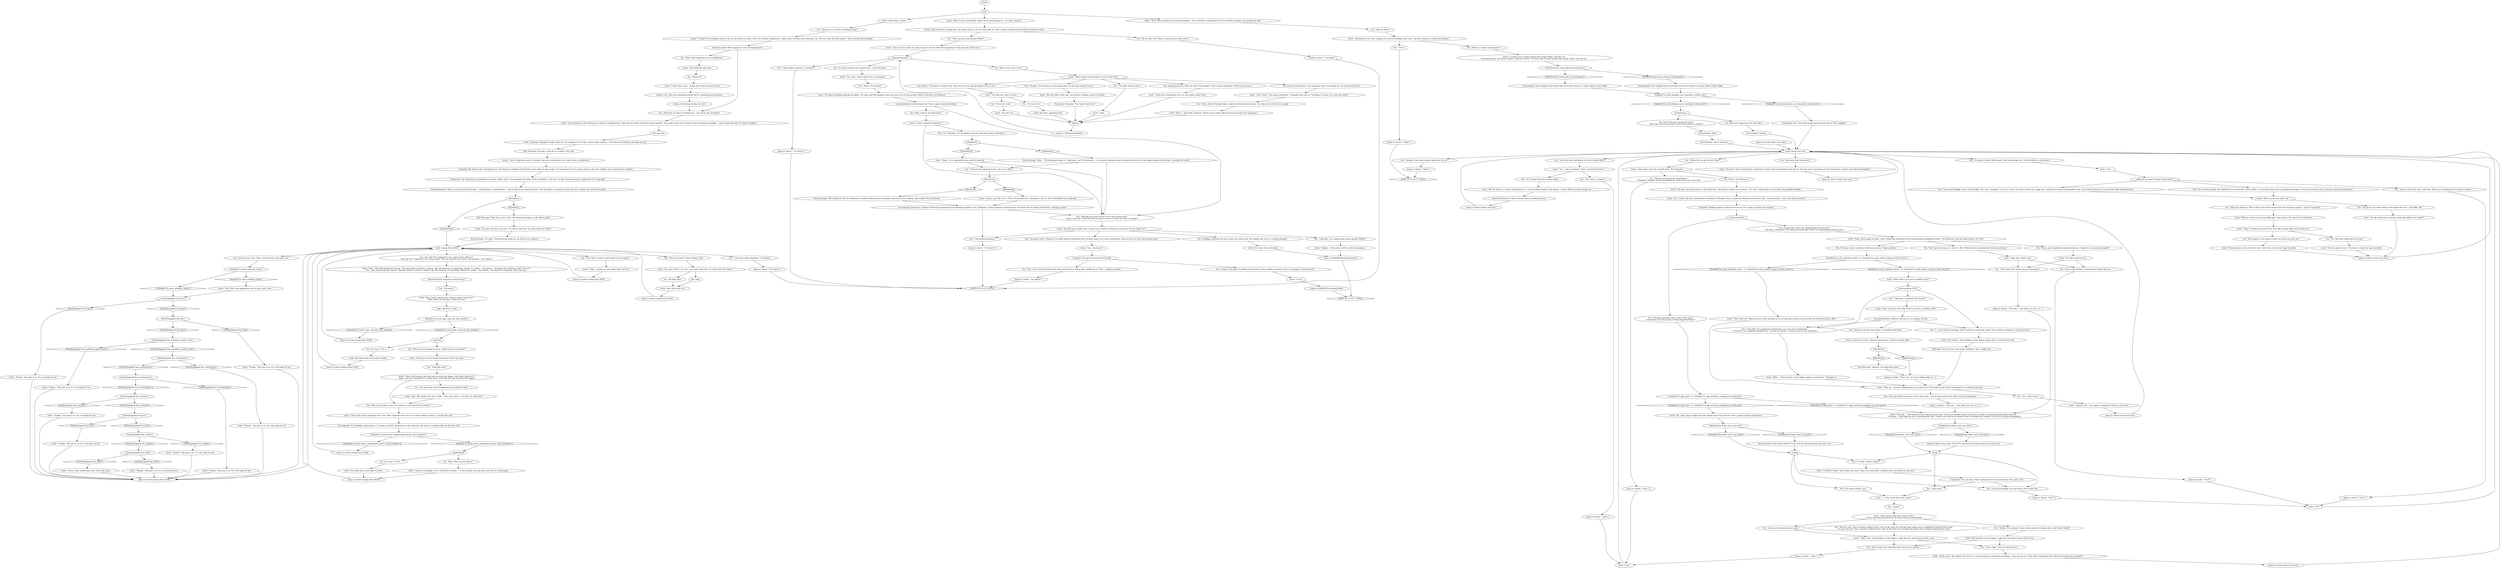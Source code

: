 # ICE / ACELE ON ICE
# this is where the "recording device", "what are you doing here on the ice?" and "questioning" branches are located.
# ==================================================
digraph G {
	  0 [label="START"];
	  1 [label="input"];
	  2 [label="CheckEquipped(\"hat_t500\")"];
	  3 [label="CheckEquipped(\"hat_t500\")", shape=diamond];
	  4 [label="!(CheckEquipped(\"hat_t500\"))", shape=diamond];
	  5 [label="You: \"And the wires?\""];
	  6 [label="Acele Contact mic hub."];
	  7 [label="You: \"Oh no, you completely misunderstood me. I might be a homo-sexual myself.\""];
	  8 [label="Acele: \"I don't really know what I'm doing. They use synthesizers, too. I don't have a synthesizer.\""];
	  9 [label="Jump to: [Acele coming down HUB]"];
	  10 [label="You: \"So, what trouble you've gotten into -- with the police.\""];
	  11 [label="You: \"I *know* what Jamrock is but... let's say I didn't.\""];
	  12 [label="Acele: \"*Rich* people. Rich people are east of the river.\""];
	  13 [label="Acele: \"Oh, they are. And I'm scum.\""];
	  14 [label="Acele: \"C'mon, man. We're in it. This is North Jamrock -- Martinaise. Sort of. The technicalities are confusing.\""];
	  15 [label="Jump to: [Acele: \"\"Okay.\"\"]"];
	  16 [label="Jump to: [Acele: \"\"Oh yeah...\" She looks you over, as...\"]"];
	  17 [label="Acele: \"Um...\""];
	  18 [label="Acele: \"The mic? I don't exactly know. Somehow it doesn't pick up vibrations from the air. The box said it only picks up *structure-borne sound*. If you like technobabble.\""];
	  19 [label="Jump to: [Acele: \"\"Yes?\"\"]"];
	  20 [label="Acele: She breathes on her fingers. Looks like she doesn't know what to say."];
	  21 [label="You: \"Yes, you heard right. You should try to be more like Contact Mike: a successful athlete and an *inspirational figure* who has overcome social, physical, and mental obstacles.\""];
	  22 [label="You: \"This isn't about me. This is about your lack of respect for one of boxing's greats -- and for *yourself*.\""];
	  23 [label="You: \"Stuff like what?\""];
	  24 [label="Jump to: [Acele: \"\"Go ahead.\"\"]"];
	  25 [label="You: (Sneer.) \"I bet they're *really* rich. They must be very special people to be so rich...\""];
	  26 [label="Kim Kitsuragi: \"Khm...\" The lieutenant steps in. \"Faubourg -- not *In Faubourg* -- is a massive banlieue south of Jamrock Quarter. It is the largest ghetto in Revachol -- possibly the world.\""];
	  27 [label="Acele: She nods, very cautiously."];
	  28 [label="CheckEquipped(\"hat_amphibian_sports_visor\")"];
	  29 [label="CheckEquipped(\"hat_amphibian_sports_visor\")", shape=diamond];
	  30 [label="!(CheckEquipped(\"hat_amphibian_sports_visor\"))", shape=diamond];
	  31 [label="Acele: \"Thanks.\" She puts it on. It's a bit large for her."];
	  32 [label="Acele: \"Thanks.\" She puts it on. It's a bit large for her."];
	  33 [label="You: \"Now about that *Arno* guy you mentioned.\""];
	  34 [label="You: \"Yes, contact mics.\""];
	  35 [label="You: \"How does that thing work?\""];
	  36 [label="Acele: \"What *don't* you have a problem with?\""];
	  37 [label="Acele: \"What is it with you and this Mike guy?\" She pauses. The question is rhetorical."];
	  38 [label="You: \"On second thought, screw Contact Mike. He's not a champion -- you are! Look at you here in front of a saggy tent, picking your nose to drug-addict music. The world of sports is in awe of your faith and dedication.\""];
	  39 [label="Acele: \"Yup.\" She squints her eyes a little. \"They were pretty... I'm sorry we sold those.\""];
	  40 [label="Variable[\"ice.acele_knew_amphetamine_gives_cold_resistance\"]"];
	  41 [label="Variable[\"ice.acele_knew_amphetamine_gives_cold_resistance\"]", shape=diamond];
	  42 [label="!(Variable[\"ice.acele_knew_amphetamine_gives_cold_resistance\"])", shape=diamond];
	  43 [label="Acele: \"Hmm...\" She looks eastward. \"Maybe you're right. Most of them do speak three languages.\""];
	  44 [label="Jump to: [Acele coming down HUB]"];
	  45 [label="You: \"Tell me more about the microphone.\"\n\"Probably a hangout for junior delinquents. Back to the mic, if you will.\""];
	  46 [label="Encyclopedia: It's probably amphetamine -- It makes you *feel* impervious to the elements, but doesn't actually make you any less cold."];
	  47 [label="IsKimHere()"];
	  48 [label="IsKimHere()", shape=diamond];
	  49 [label="!(IsKimHere())", shape=diamond];
	  50 [label="Acele: \"My dad was a drunk. Plus, I guess I just wanted to drink too, you know? Get my *party on*.\""];
	  51 [label="You: \"I had another question.\""];
	  52 [label="You: \"You're not scum.\""];
	  53 [label="Acele: \"Is this a rhetorical question?\""];
	  54 [label="Acele: \"The usual. I had a shitty run as a teenager.\""];
	  55 [label="Physical Instrument: That's not fair. And an understatement."];
	  56 [label="Rhetoric: An entire *litany* spews forth!"];
	  57 [label="Conceptualization: Women's fencing. It's an elegant activity."];
	  58 [label="Acele: \"Good for you then. Women's fencing *is* a pretty graceful sight.\""];
	  59 [label="Jump to: [Acele: \"\"Now, uh... we were talking about m...\"]"];
	  60 [label="Acele: \"Sorry, I don't really want that.\" She looks away."];
	  61 [label="Jump to: [Acele: \"\"Yes?\"\"]"];
	  62 [label="You: \"Sorry, I don't know why I said that. There was something else I wanted to know...\""];
	  63 [label="Acele problem HUB"];
	  64 [label="Acele: \"Oh! Well, good for you.\""];
	  65 [label="You: \"Neither do I actually. I have no idea what I'm talking about. Get down? Grind?\""];
	  66 [label="You: \"Wait, what happened to the headphones?\""];
	  67 [label="Acele: \"My boyfriend sold them.\""];
	  68 [label="You: \"Why? Why can you take it?\""];
	  69 [label="Logic: And why is that?"];
	  70 [label="You: \"What's *the usual*?\""];
	  71 [label="IsKimHere()"];
	  72 [label="IsKimHere()", shape=diamond];
	  73 [label="!(IsKimHere())", shape=diamond];
	  74 [label="CheckEquipped(\"hat_revolutionary\")"];
	  75 [label="CheckEquipped(\"hat_revolutionary\")", shape=diamond];
	  76 [label="!(CheckEquipped(\"hat_revolutionary\"))", shape=diamond];
	  77 [label="Encyclopedia: Your mangled brain would like you to know there is a boxer called Contact Mike."];
	  78 [label="You: \"Yes, but before we return to the contact mic -- tell me more about this *Arno* guy you mentioned.\""];
	  79 [label="Acele: \"Mhm...\" She breathes on her fingers again to warm them. \"Thought so.\""];
	  80 [label="Acele: \"That's real cool. Hope you don't mind missing out on all that great homo-sexual content the world has got to offer.\""];
	  81 [label="You: \"I grind.\""];
	  82 [label="You: Just nod."];
	  83 [label="You: \"Now *this* is where a hat would come in handy.\""];
	  84 [label="Acele: \"No man, fuck that, I'm cool... I'm sorry I said that. I'm sorry about the *fuck*.\""];
	  85 [label="logicitup"];
	  86 [label="You: Sigh."];
	  87 [label="Acele: \"Aren't they?\" She seems perplexed. \"I thought they were as *Vacholiere* as any of us, just way richer.\""];
	  88 [label="You: \"I had another question.\" (Conclude.)"];
	  89 [label="Acele: \"Alright...\" She smiles a little, without meaning to."];
	  90 [label="You: \"Oh, okay. Good to know.\""];
	  91 [label="CheckEquipped(\"hat_camionneur\")"];
	  92 [label="CheckEquipped(\"hat_camionneur\")", shape=diamond];
	  93 [label="!(CheckEquipped(\"hat_camionneur\"))", shape=diamond];
	  94 [label="Acele: \"Thanks.\" She puts it on. It's a bit large for her."];
	  95 [label="Acele: \"Thanks.\" She puts it on. It's a bit large for her."];
	  96 [label="You: \"What's a 'contact microphone'?\""];
	  97 [label="Acele: \"Actually just one wire, I picked on it till the braiding came loose. The wire leads to a contact microphone.\""];
	  98 [label="encythepency"];
	  99 [label="You: \"No, I mean the boxer Contact Mike.\""];
	  100 [label="Acele: \"Yes?\""];
	  101 [label="Acele: \"Okay then. That's cool.\""];
	  102 [label="You: \"Nor do I, but I have concrete evidence that I rock. In the form of a wrecked tape player and a completely trashed hostel room.\"\n\"I'm not sure, but I have concrete evidence that I rock. In the form of a wrecked tape player and a totally trashed hostel room.\""];
	  103 [label="You: \"I'd say I'm just about normal. Now about that mic -- Not Mike. Mic.\""];
	  104 [label="You: \"And what are these recordings for -- the cracks, the footsteps?\""];
	  105 [label="You: \"Why are you freezing out here, while the boys are inside?\""];
	  106 [label="Empathy: The girl is truly proud of herself."];
	  107 [label="You: \"Lying to the police is nothing to be proud of. Now, another question, if you can manage to tell the truth.\""];
	  108 [label="Jump to: [Acele: \"\"Go ahead.\"\"]"];
	  109 [label="Reaction Speed: What happened to the old headphones?"];
	  110 [label="Acele: \"Uh...\" She's confused. \"Yeah, I record stuff with it.\""];
	  111 [label="Acele: \"I... don't know what that means.\""];
	  112 [label="You: \"Never mind all that. I had questions about that mic...\""];
	  113 [label="Acele: \"Yeah, I got that, but what *don't* you have a problem with?\""];
	  114 [label="Empathy: She looks at the recording device, the thing she thought would fill her hours with joy and escape. It's turning out to be an empty fantasy. She feels childish, very useless all of a sudden."];
	  115 [label="You: \"Why not just leave some of it outside so you don't have to freeze?\""];
	  116 [label="Variable[\"ice.acele_authority_done\"]"];
	  117 [label="Variable[\"ice.acele_authority_done\"]", shape=diamond];
	  118 [label="!(Variable[\"ice.acele_authority_done\"])", shape=diamond];
	  119 [label="Jump to: [Acele coming down HUB]"];
	  120 [label="Acele: \"No, man. Fuck it, I'm cool... I'm sorry I said that. I'm sorry about the *fuck*.\""];
	  121 [label="Jump to: [Acele coming down HUB]"];
	  122 [label="Jump to: [Acele Contact mic hub.]"];
	  123 [label="Acele: \"Now, uh... we were talking about my contact mic?\" She picks up the device and inspects it, avoiding your eyes."];
	  124 [label="Acele: \"Ah! No. This is a *contact microphone*, it's for recording *inside* solid objects. Contact Mike just beats people up.\""];
	  125 [label="Encyclopedia: You're welcome."];
	  126 [label="You: \"Sounds like a place for congregating homo-sexuals.\"\n\"Oh yeah, I remember. The Paliseum sounds like a place for congregating homo-sexuals.\""];
	  127 [label="You: \"Sounds interesting. Who is this *Arno* guy?\"\n\"Interesting. This the guy your friend Egg Head likes?\""];
	  128 [label="You: \"Self respect is not meant to float any boats but your own.\""];
	  129 [label="Acele: \"Okay, if it floats your boat I'll be more like Contact Mike and less like me.\""];
	  130 [label="Acele: \"You do understand it all just sounds like Mike to me, right?\""];
	  131 [label="Drama: A lie. They were probably pawned off for something ssssuspicious."];
	  132 [label="Acele: \"The musicians in The Paliseum use them for making music. They loop the stuff, cutting the tapes together. They make music out of cracks in the ice and keys jangling... crazy sounds like that. It's hard to explain.\""];
	  133 [label="You: \"You mean like those headphones your boyfriend sold.\""];
	  134 [label="Acele: \"That.\" She nods toward the church. \"The boys think it could be a *place*, like The Paliseum or something. Stupid. It's really...\" she pauses, \"not gonna be a Paliseum, that's for sure.\"\n\"Yes.\" She nods toward the church. \"The boys think it could be a *place*, like The Paliseum or something. Stupid. It's really...\" she pauses, \"not gonna be a Paliseum, that's for sure.\""];
	  135 [label="Acele: \"Yeah, Andre and the guys. They're inside. In the tent.\"\n\"Yeah, Andre and the guys. Inside the tent.\""];
	  136 [label="Acele: \"Well, it's just questioning, right? You're questioning me -- it's what cops do.\""];
	  137 [label="You: \"I get that. I'm a major party animal myself. MAJOR.\""];
	  138 [label="Acele: \"Oh, but I am.\""];
	  139 [label="Half Light: You don't have any fuckin' problems! Not a single one!"];
	  140 [label="Acele: \"Thanks.\" She puts it on. It's a bit large for her."];
	  141 [label="Encyclopedia: Your mangled brain would like you to know there is a boxer called Contact Mike."];
	  142 [label="Variable[\"ice.acele_dialogue_you_remember_contact_mic\"]"];
	  143 [label="Variable[\"ice.acele_dialogue_you_remember_contact_mic\"]", shape=diamond];
	  144 [label="!(Variable[\"ice.acele_dialogue_you_remember_contact_mic\"])", shape=diamond];
	  145 [label="Acele: \"Same place I got the recorder from. The Paliseum.\""];
	  146 [label="You: \"I get down.\""];
	  147 [label="You: \"You're right. Time has deserted me.\""];
	  148 [label="You: \"Fuck that! I'm completely problem free, you can't tell me otherwise.\"\n\"Fuck that! I'm completely problem free -- except for alcohol -- and you can't tell me otherwise.\""];
	  149 [label="Acele: \"Anyway, I thought I'd make some, too. It's supposed to be, like, a music place anyway...\" She rubs her shoulders and looks around."];
	  150 [label="You: \"I had some other questions.\" (Conclude.)"];
	  151 [label="Acele coming down HUB"];
	  152 [label="You: \"Want my jacket?\" (Start taking it off.)"];
	  153 [label="Drama: Fast and clean! A good one. Can't quite say it's a lie, but feels like one. She's better at lying than she'd like everyone to know."];
	  154 [label="You: \"Wait, what is *In Faubourg*?\""];
	  155 [label="Acele: \"Sucks, man.\" She squints her eyes for a second trying to remember something... then lets go of it. \"Was there something else? About the contact mic, perhaps?\""];
	  156 [label="You: \"Women's fencing. Great sport. No problem with that.\""];
	  157 [label="Acele: \"Contact mics,\" she repeats, turning the device in her hand."];
	  158 [label="Acele: \"A 'SKULL thing'?\" She shakes her head. \"Man, you sound like a hundred years old when you say that.\""];
	  159 [label="Acele: \"This?\" She breathes on her freezing fingers. \"It's a portable recording device. It's for field recording. Low quality, but still.\""];
	  160 [label="Acele: \"Recording, I guess.\""];
	  161 [label="Electrochemistry: She is on some kind of stimulant -- amphetamine or mephedrone -- and its effects are wearing off fast. She will begin to experience more and more valleys now. And fewer peaks."];
	  162 [label="Kim Kitsuragi: \"Take this, you're cold.\" The lieutenant begins to take off his jacket."];
	  163 [label="You: \"You said *it's* supposed to be a music place. What is?\"\n\"You said *it's* supposed to be a music place. Did you mean the one Andre's got planned -- the church?\""];
	  164 [label="You: \"The boys?\""];
	  165 [label="Variable[\"ice.acele_logic_said_ask_why_outside\"]"];
	  166 [label="Variable[\"ice.acele_logic_said_ask_why_outside\"]", shape=diamond];
	  167 [label="!(Variable[\"ice.acele_logic_said_ask_why_outside\"])", shape=diamond];
	  168 [label="Jump to: [Acele: \"\"Go ahead.\"\"]"];
	  169 [label="Jump to: [MAINHUB-acelequestions]"];
	  170 [label="You: \"Got it.\""];
	  171 [label="Empathy: Thinking about it really cheers her up. It's a long way from here, though."];
	  172 [label="CheckEquipped(\"hat_mullen\")"];
	  173 [label="CheckEquipped(\"hat_mullen\")", shape=diamond];
	  174 [label="!(CheckEquipped(\"hat_mullen\"))", shape=diamond];
	  175 [label="Jump to: [Acele Contact mic hub.]"];
	  176 [label="Reaction Speed: Hey, didn't Pissf****t and Fuck the World mention van Eyck, too?"];
	  177 [label="You: What am I supposed to do with this?"];
	  178 [label="Jump to: [Acele: \"\"Sure.\"\"]"];
	  179 [label="maincontacthub"];
	  180 [label="You: (Give her your hat.) \"Here. You need this more than I do.\""];
	  181 [label="You: \"Why did you need to move out at such tender age?\"\n(Turn to the girl.) \"And why did you have to move out when you were so young?\""];
	  182 [label="You: \"Drinking, partying and disco music are bad for you. You should take me as a warning example.\""];
	  183 [label="You: (Lean in and whisper.) \"Let me guess, these rich people are not from around here...\""];
	  184 [label="Acele: \"You know, drinking, getting into fights. The ugly stuff that happens when you move out of your parents' place at thirteen. In Faubourg.\""];
	  185 [label="You: \"You know what? I think you've really learned something from all those times you've been questioned. Some of your lies have been pretty good.\""];
	  186 [label="Acele: She nods, apprehensively."];
	  187 [label="thequestionishere"];
	  188 [label="Acele: \"You tell me.\" She breathes on her fingers again; they're red from the cold."];
	  189 [label="CheckEquipped(\"hat_bum\")"];
	  190 [label="CheckEquipped(\"hat_bum\")", shape=diamond];
	  191 [label="!(CheckEquipped(\"hat_bum\"))", shape=diamond];
	  192 [label="CheckEquipped(\"hat_rcm\")"];
	  193 [label="CheckEquipped(\"hat_rcm\")", shape=diamond];
	  194 [label="!(CheckEquipped(\"hat_rcm\"))", shape=diamond];
	  195 [label="Encyclopedia: Jamrock is a district of Revachol comprised of the following quarters: Pox, Villalobos, Central Jamrock, Grand-Couron, Old South and the Valley of the Dogs. Learning is great!"];
	  196 [label="Acele: \"Oh man, you haven't been to The Paliseum?\" She forgets herself for a moment. \"It's *the* coolest place in this whole drug-addled shithole.\""];
	  197 [label="Acele: \"Oh yeah...\" She looks you over, assessing your age. \"Guess you wouldn't know van Eyck. Or really be a Paliseum-going kind of person... \"\n\"Oh yeah...\" She looks you over, assessing your age. \"I guess even with your modern take on sexuality you wouldn't be in the van Eyck demographic.\""];
	  198 [label="You: \"Because I have a problem with homo-sexuals. Major problem.\""];
	  199 [label="You: \"Actually, I had some non-mic questions for you.\""];
	  200 [label="ampfcoldhub"];
	  201 [label="Acele: \"I got my recordings to do, I feel better outside...\" A wave breaks close-by and covers her in a cold spray."];
	  202 [label="Acele: \"Thanks.\" She puts it on. It's a bit large for her."];
	  203 [label="You: \"What's east of the river?\""];
	  204 [label="Perception (Hearing): \"You *keep* them rich.\""];
	  205 [label="Jump to: [Acele coming down HUB]"];
	  206 [label="Acele: \"Yeah...\""];
	  207 [label="Kim Kitsuragi: \"Agreed,\" the lieutenant notes."];
	  208 [label="noegg"];
	  209 [label="Composure: No, you don't. She's mistaken you for an old person! Say you're cool."];
	  210 [label="Acele: \"I *think* I'm recording cracks in the ice, but there's no way to tell. Not without headphones. I think I just recorded your footsteps, too. Not sure how that will sound...\" She scratches her forehead."];
	  211 [label="Acele: \"Yeah... maybe you were right about the hat.\""];
	  212 [label="You: \"All right then.\""];
	  213 [label="You: (Let it go.) \"Got it...\""];
	  214 [label="Jump to: [Acele: \"\"Go ahead.\"\"]"];
	  215 [label="You: \"I... can't think of anything. There's gotta be something, right? That would be normal for a human person.\""];
	  216 [label="yesegg"];
	  217 [label="Jump to: [Acele Contact mic hub.]"];
	  218 [label="Encyclopedia: No idea."];
	  219 [label="You: \"On second thought, let's go back to the contact mic.\""];
	  220 [label="You: \"It means I'm hip beyond my years.\""];
	  221 [label="Composure: The sharp drop in endorphins is almost visible. Like a warm blanket has fallen off her shoulders -- the wave of chill, the quivering jaw. Indications of a drug high."];
	  222 [label="fakehub"];
	  223 [label="Variable[\"ice.acele_authority_done\"]  or  Variable[\"ice.acele_ended_crying_in_front_of_her\"]"];
	  224 [label="Variable[\"ice.acele_authority_done\"]  or  Variable[\"ice.acele_ended_crying_in_front_of_her\"]", shape=diamond];
	  225 [label="!(Variable[\"ice.acele_authority_done\"]  or  Variable[\"ice.acele_ended_crying_in_front_of_her\"])", shape=diamond];
	  226 [label="Variable[\"ice.egg_eyck\"]  or  Variable[\"ice.egg_mentions_pumping_van_eyck_jam\"]"];
	  227 [label="Variable[\"ice.egg_eyck\"]  or  Variable[\"ice.egg_mentions_pumping_van_eyck_jam\"]", shape=diamond];
	  228 [label="!(Variable[\"ice.egg_eyck\"]  or  Variable[\"ice.egg_mentions_pumping_van_eyck_jam\"])", shape=diamond];
	  229 [label="IsTHCPresent(\"coach_physical_instrument\")"];
	  230 [label="IsTHCPresent(\"coach_physical_instrument\")", shape=diamond];
	  231 [label="!(IsTHCPresent(\"coach_physical_instrument\"))", shape=diamond];
	  232 [label="Jump to: [Acele Contact mic hub.]"];
	  233 [label="You: Yeah? Any news on my own name?\nYeah? Any news on my wife's name? How about my mother?"];
	  234 [label="Jump to: [Acele Contact mic hub.]"];
	  235 [label="Acele: \"Sure.\""];
	  236 [label="Acele: \"Man, you are one weird cop.\""];
	  237 [label="Jump to: [Acele: \"\"Okay.\"\"]"];
	  238 [label="Jump to: [Acele Contact mic hub.]"];
	  239 [label="You: \"I also have a problem with alcohol.\""];
	  240 [label="Acele: \"Music stuff mostly. Like this tape recorder, but bigger. And there's piles of it.\"\n\"Didn't you see it yourself? It's mostly music stuff, like this tape recorder. But bigger.\""];
	  241 [label="You: (Look awestruck.) \"Who are these *rich people*? They sound wonderful! I'd like to be one too.\""];
	  242 [label="Acele: \"Um... thank you?\""];
	  243 [label="Kim Kitsuragi: \"We're Jamrock. Sort of. Martinaise is called North Jamrock sometimes. Jamrock is also a ghetto, only smaller than Faubourg.\""];
	  244 [label="Acele: \"I'll try.\""];
	  245 [label="Jump to: [thequestionishere]"];
	  246 [label="Acele: She looks back at her tape recorder."];
	  247 [label="Acele: \"It's a music club and a synthesizer workshop. On Boogie Street, in Jamrock. Musicians live there, like... real musicians. I once saw Arno van Eyck!\""];
	  248 [label="Acele: \"I'll keep that in mind, for future use.\" She turns to check her tape recorder."];
	  249 [label="Acele: \"Thanks.\" She puts it on. It's a bit large for her."];
	  250 [label="IsKimHere()"];
	  251 [label="IsKimHere()", shape=diamond];
	  252 [label="!(IsKimHere())", shape=diamond];
	  253 [label="Reaction Speed: And who are these boys?"];
	  254 [label="Jump to: [Acele: \"\"Sure.\"\"]"];
	  255 [label="Acele: \"That stuff is more expensive than I am. More expensive than any of us, really. Doesn't matter. I can take the cold.\""];
	  256 [label="You: \"Have you been questioned before?\""];
	  257 [label="Acele: \"Once or twice, yeah. I'm sorry I haven't had the *Revachol experience* they get east of the river.\""];
	  258 [label="You: \"We do, don't we? Mind if I question you some more?\""];
	  259 [label="IsKimHere()"];
	  260 [label="IsKimHere()", shape=diamond];
	  261 [label="!(IsKimHere())", shape=diamond];
	  262 [label="Acele: \"Bet they like it that way,\" she mutters. Quietly, under her breath."];
	  263 [label="Jump to: [Acele: \"\"Yes?\"\"]"];
	  264 [label="Acele: \"Thanks.\" She puts it on. It's a bit large for her."];
	  265 [label="Acele: \"Oh, yeah. Egg's *really* into him. Maybe even *too* into him. He's a pretty intense personality.\""];
	  266 [label="Drama: Everything checks out, sire!"];
	  267 [label="Reaction Speed: Hey, didn't Pissf****t and Fuck the World mention van Eyck, too?"];
	  268 [label="Variable[\"pier.skulls_arno_van_eyck\"]"];
	  269 [label="Variable[\"pier.skulls_arno_van_eyck\"]", shape=diamond];
	  270 [label="!(Variable[\"pier.skulls_arno_van_eyck\"])", shape=diamond];
	  271 [label="You: \"Is it like a SKULL thing?\""];
	  273 [label="Encyclopedia: Nope."];
	  274 [label="You: \"What's The Paliseum?\""];
	  275 [label="You: \"Never mind, let's talk about that contact mic instead...\""];
	  276 [label="Acele: \"Okay... it's a huge ghetto just south of Jamrock.\""];
	  277 [label="You: \"No. I literally can't remember even the most basic terms sometimes.\""];
	  278 [label="You: \"Oh no, they're foreign bodies. Agents of international capital. You only need to look close enough.\""];
	  279 [label="Acele: She looks back at her tape recorder."];
	  280 [label="CheckEquipped(\"hat_samaran\")"];
	  281 [label="CheckEquipped(\"hat_samaran\")", shape=diamond];
	  282 [label="!(CheckEquipped(\"hat_samaran\"))", shape=diamond];
	  283 [label="Acele: \"Thanks.\" She puts it on. It's a bit large for her."];
	  284 [label="Pain Threshold: The girl is cold all of a sudden. Very cold."];
	  285 [label="Jump to: [Acele: \"\"Oh yeah...\" She looks you over, as...\"]"];
	  286 [label="Variable[\"pier.skulls_arno_van_eyck\"]"];
	  287 [label="Variable[\"pier.skulls_arno_van_eyck\"]", shape=diamond];
	  288 [label="!(Variable[\"pier.skulls_arno_van_eyck\"])", shape=diamond];
	  289 [label="You: \"You know, Contact Mike doesn't *just beat people up*. Contact Mike is a role model.\""];
	  290 [label="You: \"No, I mean... forget it.\""];
	  291 [label="You: \"Where did you get the mic from?\""];
	  292 [label="Acele: \"Yeah, there might be some. I don't think they look down on the homo-sexual underground there. The Paliseum's not that kind of place. It's cool.\""];
	  293 [label="You: \"What for?\""];
	  294 [label="Kim Kitsuragi: \"It's okay.\" The lieutenant backs up. He throws you a glance."];
	  295 [label="Acele: She's shivering a bit."];
	  296 [label="Jump to: [Acele coming down HUB]"];
	  297 [label="You: \"I'm scum too.\""];
	  298 [label="You: \"Yes, I can't even remember how many you've told or which ones I picked up on. Now -- another question.\""];
	  299 [label="Jump to: [MAINHUB-acelequestions]"];
	  300 [label="You: (Let it go.) \"Got it...\""];
	  301 [label="Acele: \"Uh huh, good on you.\" She turns to check her tape recorder."];
	  302 [label="Jump to: [Acele: \"\"Sure.\"\"]"];
	  303 [label="Interfacing: Nice. You could maybe bug someone with it? Wire tapping!"];
	  304 [label="Conceptualization: Interesting term. Time to glean some knowledge!"];
	  305 [label="Acele: \"A contact mic records sounds from inside things. Like this ice.\"\nConcentrating on the device seems to calm her nerves. \"A contact mic records sounds from inside things. Like this ice.\" "];
	  306 [label="You: \"Does this have anything to do with Contact Mike?\""];
	  307 [label="You: \"Don't get me wrong. I'm all for it. This *Paliseum* just sounded like their kind of place.\""];
	  308 [label="Acele: \"I don't know what that means either.\"\n\"Is that some kind of term from the homo-sexual underground?\""];
	  309 [label="Acele: \"That's cool.\" She breathes on her fingers. Looks like she doesn't know what to say."];
	  310 [label="You: \"Yes, that does indeed float my boat.\""];
	  311 [label="You: \"And what is it you're recording exactly?\""];
	  312 [label="Acele: \"I don't know, man... things. Just stuff you need for life.\""];
	  313 [label="Acele: \"They got too much stuff crammed in there. No room.\""];
	  314 [label="Acele: \"See? That's the appropriate way to give a girl a hat...\""];
	  315 [label="Acele: \"Good luck crossing that river on your police salary then.\""];
	  316 [label="You: \"Strange. The existence of rich people does not stir any emotions in me.\""];
	  317 [label="Jump to: [Acele: \"\"Go ahead.\"\"]"];
	  318 [label="Jump to: [Acele coming down HUB]"];
	  319 [label="CheckEquipped(\"hat_faln\")"];
	  320 [label="CheckEquipped(\"hat_faln\")", shape=diamond];
	  321 [label="!(CheckEquipped(\"hat_faln\"))", shape=diamond];
	  322 [label="You: \"I'm pretty intense, too.\""];
	  190505 [label="JUMP OUT to ICE / ACELE", shape=diamond];
	  190418 [label="JUMP OUT to ICE / ACELE", shape=diamond];
	  190735 [label="JUMP OUT to ICE / ACELE", shape=diamond];
	  0 -> 1
	  1 -> 160
	  1 -> 136
	  1 -> 159
	  2 -> 3
	  2 -> 4
	  3 -> 95
	  4 -> 60
	  5 -> 97
	  6 -> 289
	  6 -> 35
	  6 -> 291
	  6 -> 199
	  6 -> 306
	  7 -> 64
	  8 -> 114
	  9 -> 151
	  10 -> 54
	  11 -> 259
	  12 -> 241
	  12 -> 183
	  12 -> 25
	  12 -> 90
	  12 -> 316
	  13 -> 297
	  13 -> 52
	  14 -> 195
	  15 -> 190505
	  16 -> 197
	  17 -> 56
	  18 -> 217
	  19 -> 100
	  20 -> 275
	  20 -> 147
	  21 -> 236
	  22 -> 37
	  23 -> 240
	  24 -> 190418
	  25 -> 13
	  26 -> 11
	  26 -> 181
	  27 -> 299
	  28 -> 29
	  28 -> 30
	  29 -> 94
	  30 -> 91
	  31 -> 9
	  32 -> 9
	  33 -> 285
	  34 -> 157
	  35 -> 18
	  36 -> 63
	  37 -> 129
	  38 -> 236
	  39 -> 115
	  40 -> 41
	  40 -> 42
	  41 -> 200
	  42 -> 121
	  43 -> 222
	  44 -> 151
	  45 -> 254
	  46 -> 40
	  47 -> 48
	  47 -> 49
	  48 -> 162
	  49 -> 151
	  50 -> 185
	  50 -> 137
	  50 -> 51
	  50 -> 182
	  51 -> 214
	  52 -> 138
	  53 -> 277
	  53 -> 181
	  54 -> 70
	  55 -> 234
	  56 -> 62
	  56 -> 21
	  56 -> 38
	  57 -> 148
	  57 -> 156
	  57 -> 215
	  58 -> 250
	  59 -> 123
	  60 -> 9
	  61 -> 100
	  62 -> 61
	  63 -> 215
	  63 -> 148
	  63 -> 239
	  64 -> 112
	  64 -> 33
	  65 -> 20
	  66 -> 67
	  67 -> 293
	  68 -> 201
	  69 -> 165
	  70 -> 184
	  71 -> 72
	  71 -> 73
	  72 -> 26
	  73 -> 276
	  74 -> 75
	  74 -> 76
	  75 -> 140
	  76 -> 280
	  77 -> 142
	  78 -> 16
	  79 -> 123
	  80 -> 123
	  81 -> 308
	  82 -> 149
	  83 -> 211
	  84 -> 294
	  85 -> 105
	  85 -> 213
	  86 -> 295
	  87 -> 278
	  88 -> 168
	  89 -> 299
	  90 -> 206
	  91 -> 92
	  91 -> 93
	  92 -> 283
	  93 -> 74
	  94 -> 9
	  95 -> 9
	  96 -> 305
	  97 -> 96
	  97 -> 170
	  98 -> 233
	  98 -> 177
	  99 -> 124
	  100 -> 6
	  101 -> 112
	  101 -> 33
	  102 -> 309
	  103 -> 130
	  104 -> 132
	  105 -> 313
	  106 -> 298
	  106 -> 107
	  107 -> 244
	  108 -> 190418
	  109 -> 104
	  109 -> 66
	  110 -> 290
	  110 -> 99
	  111 -> 81
	  112 -> 19
	  113 -> 57
	  114 -> 221
	  115 -> 255
	  116 -> 117
	  116 -> 118
	  117 -> 314
	  118 -> 189
	  119 -> 151
	  120 -> 212
	  120 -> 86
	  121 -> 151
	  122 -> 6
	  123 -> 34
	  123 -> 78
	  124 -> 55
	  125 -> 6
	  126 -> 292
	  127 -> 226
	  128 -> 248
	  129 -> 128
	  129 -> 310
	  130 -> 238
	  131 -> 266
	  132 -> 82
	  133 -> 39
	  134 -> 253
	  135 -> 69
	  136 -> 153
	  137 -> 89
	  138 -> 222
	  139 -> 123
	  140 -> 9
	  141 -> 142
	  142 -> 144
	  142 -> 143
	  143 -> 98
	  144 -> 303
	  145 -> 274
	  145 -> 45
	  146 -> 111
	  147 -> 155
	  148 -> 79
	  149 -> 284
	  150 -> 24
	  151 -> 163
	  151 -> 83
	  151 -> 180
	  151 -> 150
	  151 -> 152
	  152 -> 120
	  153 -> 256
	  153 -> 258
	  154 -> 53
	  155 -> 232
	  156 -> 58
	  157 -> 122
	  158 -> 209
	  159 -> 5
	  160 -> 311
	  161 -> 47
	  162 -> 84
	  163 -> 134
	  164 -> 135
	  165 -> 166
	  165 -> 167
	  166 -> 85
	  167 -> 205
	  168 -> 190418
	  169 -> 190735
	  170 -> 15
	  171 -> 179
	  172 -> 173
	  172 -> 174
	  173 -> 32
	  174 -> 2
	  175 -> 6
	  176 -> 216
	  177 -> 218
	  178 -> 235
	  179 -> 126
	  179 -> 127
	  180 -> 116
	  181 -> 50
	  182 -> 27
	  183 -> 87
	  184 -> 304
	  185 -> 242
	  186 -> 222
	  187 -> 88
	  187 -> 10
	  187 -> 203
	  188 -> 139
	  189 -> 190
	  189 -> 191
	  190 -> 202
	  191 -> 319
	  192 -> 193
	  192 -> 194
	  193 -> 249
	  194 -> 172
	  195 -> 51
	  195 -> 181
	  196 -> 247
	  197 -> 268
	  198 -> 223
	  199 -> 237
	  200 -> 68
	  200 -> 300
	  201 -> 44
	  202 -> 9
	  203 -> 12
	  204 -> 222
	  205 -> 151
	  206 -> 222
	  207 -> 59
	  208 -> 146
	  208 -> 219
	  208 -> 271
	  209 -> 146
	  209 -> 219
	  210 -> 109
	  211 -> 119
	  212 -> 295
	  213 -> 246
	  214 -> 190418
	  215 -> 188
	  216 -> 322
	  216 -> 219
	  216 -> 271
	  217 -> 6
	  218 -> 6
	  219 -> 263
	  220 -> 309
	  221 -> 161
	  222 -> 245
	  223 -> 224
	  223 -> 225
	  224 -> 36
	  225 -> 80
	  226 -> 227
	  226 -> 228
	  227 -> 265
	  228 -> 197
	  229 -> 230
	  229 -> 231
	  230 -> 77
	  231 -> 141
	  232 -> 6
	  233 -> 273
	  234 -> 6
	  235 -> 6
	  236 -> 22
	  236 -> 103
	  237 -> 190505
	  238 -> 6
	  239 -> 113
	  240 -> 115
	  240 -> 133
	  241 -> 315
	  242 -> 106
	  243 -> 195
	  244 -> 169
	  245 -> 187
	  246 -> 318
	  247 -> 171
	  248 -> 238
	  249 -> 9
	  250 -> 251
	  250 -> 252
	  251 -> 207
	  252 -> 59
	  253 -> 164
	  254 -> 235
	  255 -> 46
	  256 -> 257
	  257 -> 187
	  258 -> 317
	  259 -> 260
	  259 -> 261
	  260 -> 243
	  261 -> 14
	  262 -> 204
	  263 -> 100
	  264 -> 9
	  265 -> 286
	  266 -> 104
	  267 -> 208
	  268 -> 269
	  268 -> 270
	  269 -> 267
	  270 -> 208
	  271 -> 158
	  273 -> 125
	  274 -> 196
	  275 -> 302
	  276 -> 11
	  276 -> 181
	  277 -> 71
	  278 -> 43
	  279 -> 44
	  280 -> 281
	  280 -> 282
	  281 -> 31
	  282 -> 192
	  283 -> 9
	  284 -> 8
	  285 -> 197
	  286 -> 288
	  286 -> 287
	  287 -> 176
	  288 -> 216
	  289 -> 17
	  290 -> 178
	  291 -> 145
	  292 -> 307
	  292 -> 198
	  292 -> 7
	  293 -> 312
	  294 -> 151
	  295 -> 296
	  296 -> 151
	  297 -> 186
	  298 -> 108
	  299 -> 190735
	  300 -> 279
	  301 -> 238
	  302 -> 235
	  303 -> 6
	  304 -> 154
	  304 -> 181
	  305 -> 229
	  306 -> 110
	  307 -> 101
	  308 -> 65
	  308 -> 220
	  308 -> 102
	  309 -> 275
	  309 -> 147
	  310 -> 301
	  311 -> 210
	  312 -> 131
	  313 -> 23
	  314 -> 189
	  315 -> 222
	  316 -> 262
	  317 -> 190418
	  318 -> 151
	  319 -> 320
	  319 -> 321
	  320 -> 264
	  321 -> 28
	  322 -> 111
}

